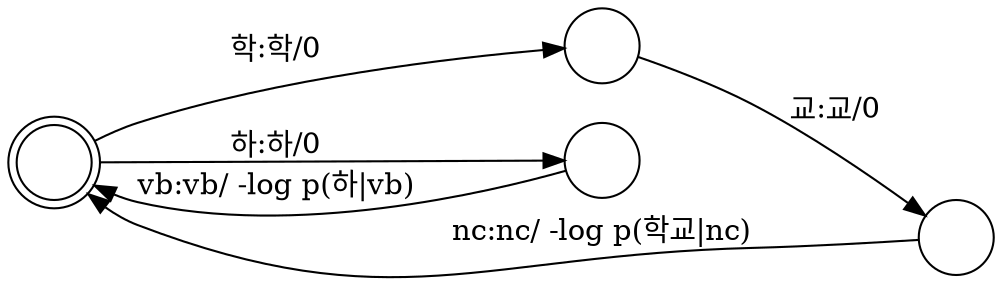 digraph agraph
{
   rankdir="LR";
   node [shape="circle", label=""];

   0 -> 1 [label="학:학/0"];
   1 -> 2 [label="교:교/0"];
   2 -> 0 [label="nc:nc/ -log p(학교|nc)"] ;
   0 -> 4 [label="하:하/0"];
   4 -> 0 [label="vb:vb/ -log p(하|vb)"] ;
   0 [shape="doublecircle"]
}
